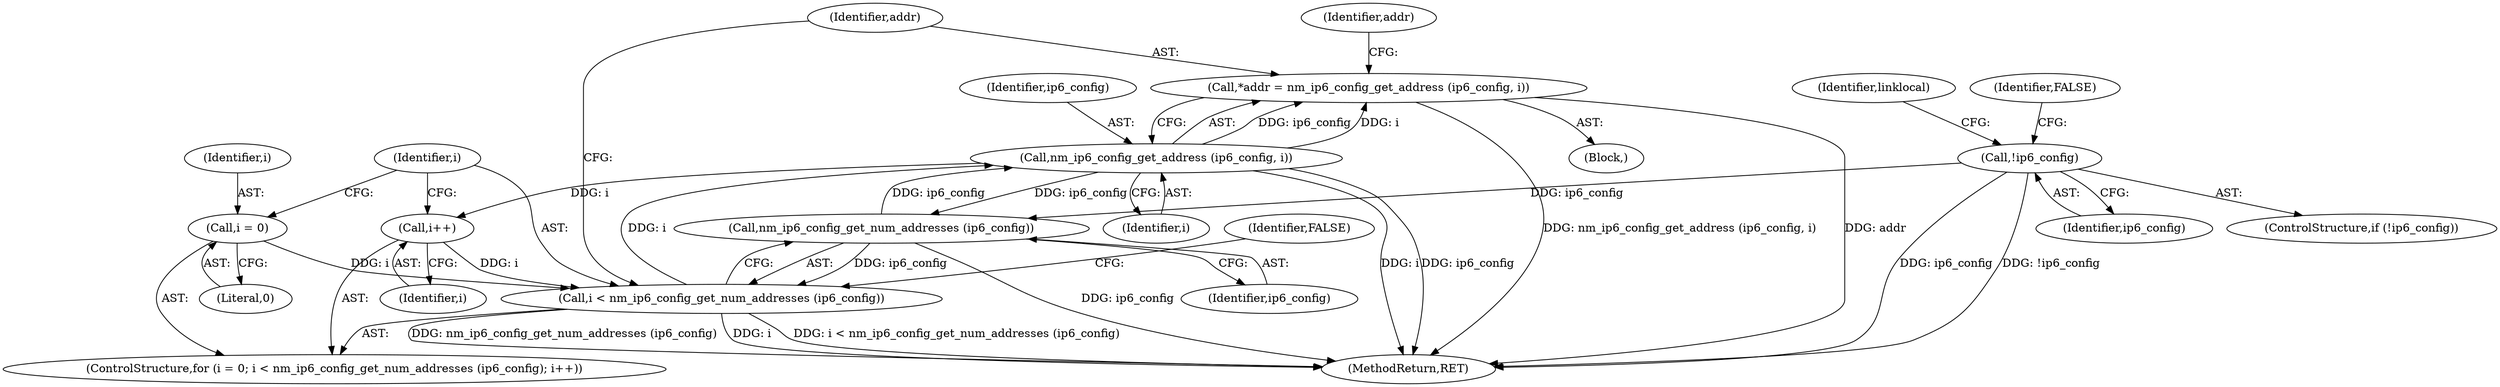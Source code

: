 digraph "0_NetworkManager_d5fc88e573fa58b93034b04d35a2454f5d28cad9@pointer" {
"1006757" [label="(Call,*addr = nm_ip6_config_get_address (ip6_config, i))"];
"1006759" [label="(Call,nm_ip6_config_get_address (ip6_config, i))"];
"1006751" [label="(Call,nm_ip6_config_get_num_addresses (ip6_config))"];
"1006736" [label="(Call,!ip6_config)"];
"1006749" [label="(Call,i < nm_ip6_config_get_num_addresses (ip6_config))"];
"1006753" [label="(Call,i++)"];
"1006746" [label="(Call,i = 0)"];
"1006761" [label="(Identifier,i)"];
"1006737" [label="(Identifier,ip6_config)"];
"1006748" [label="(Literal,0)"];
"1006750" [label="(Identifier,i)"];
"1006749" [label="(Call,i < nm_ip6_config_get_num_addresses (ip6_config))"];
"1006759" [label="(Call,nm_ip6_config_get_address (ip6_config, i))"];
"1006741" [label="(Identifier,linklocal)"];
"1006735" [label="(ControlStructure,if (!ip6_config))"];
"1006755" [label="(Block,)"];
"1006751" [label="(Call,nm_ip6_config_get_num_addresses (ip6_config))"];
"1006754" [label="(Identifier,i)"];
"1006736" [label="(Call,!ip6_config)"];
"1006752" [label="(Identifier,ip6_config)"];
"1006745" [label="(ControlStructure,for (i = 0; i < nm_ip6_config_get_num_addresses (ip6_config); i++))"];
"1006746" [label="(Call,i = 0)"];
"1006739" [label="(Identifier,FALSE)"];
"1006780" [label="(Identifier,FALSE)"];
"1006753" [label="(Call,i++)"];
"1006758" [label="(Identifier,addr)"];
"1006757" [label="(Call,*addr = nm_ip6_config_get_address (ip6_config, i))"];
"1006760" [label="(Identifier,ip6_config)"];
"1006768" [label="(Identifier,addr)"];
"1007368" [label="(MethodReturn,RET)"];
"1006747" [label="(Identifier,i)"];
"1006757" -> "1006755"  [label="AST: "];
"1006757" -> "1006759"  [label="CFG: "];
"1006758" -> "1006757"  [label="AST: "];
"1006759" -> "1006757"  [label="AST: "];
"1006768" -> "1006757"  [label="CFG: "];
"1006757" -> "1007368"  [label="DDG: addr"];
"1006757" -> "1007368"  [label="DDG: nm_ip6_config_get_address (ip6_config, i)"];
"1006759" -> "1006757"  [label="DDG: ip6_config"];
"1006759" -> "1006757"  [label="DDG: i"];
"1006759" -> "1006761"  [label="CFG: "];
"1006760" -> "1006759"  [label="AST: "];
"1006761" -> "1006759"  [label="AST: "];
"1006759" -> "1007368"  [label="DDG: i"];
"1006759" -> "1007368"  [label="DDG: ip6_config"];
"1006759" -> "1006751"  [label="DDG: ip6_config"];
"1006759" -> "1006753"  [label="DDG: i"];
"1006751" -> "1006759"  [label="DDG: ip6_config"];
"1006749" -> "1006759"  [label="DDG: i"];
"1006751" -> "1006749"  [label="AST: "];
"1006751" -> "1006752"  [label="CFG: "];
"1006752" -> "1006751"  [label="AST: "];
"1006749" -> "1006751"  [label="CFG: "];
"1006751" -> "1007368"  [label="DDG: ip6_config"];
"1006751" -> "1006749"  [label="DDG: ip6_config"];
"1006736" -> "1006751"  [label="DDG: ip6_config"];
"1006736" -> "1006735"  [label="AST: "];
"1006736" -> "1006737"  [label="CFG: "];
"1006737" -> "1006736"  [label="AST: "];
"1006739" -> "1006736"  [label="CFG: "];
"1006741" -> "1006736"  [label="CFG: "];
"1006736" -> "1007368"  [label="DDG: !ip6_config"];
"1006736" -> "1007368"  [label="DDG: ip6_config"];
"1006749" -> "1006745"  [label="AST: "];
"1006750" -> "1006749"  [label="AST: "];
"1006758" -> "1006749"  [label="CFG: "];
"1006780" -> "1006749"  [label="CFG: "];
"1006749" -> "1007368"  [label="DDG: i < nm_ip6_config_get_num_addresses (ip6_config)"];
"1006749" -> "1007368"  [label="DDG: nm_ip6_config_get_num_addresses (ip6_config)"];
"1006749" -> "1007368"  [label="DDG: i"];
"1006753" -> "1006749"  [label="DDG: i"];
"1006746" -> "1006749"  [label="DDG: i"];
"1006753" -> "1006745"  [label="AST: "];
"1006753" -> "1006754"  [label="CFG: "];
"1006754" -> "1006753"  [label="AST: "];
"1006750" -> "1006753"  [label="CFG: "];
"1006746" -> "1006745"  [label="AST: "];
"1006746" -> "1006748"  [label="CFG: "];
"1006747" -> "1006746"  [label="AST: "];
"1006748" -> "1006746"  [label="AST: "];
"1006750" -> "1006746"  [label="CFG: "];
}
